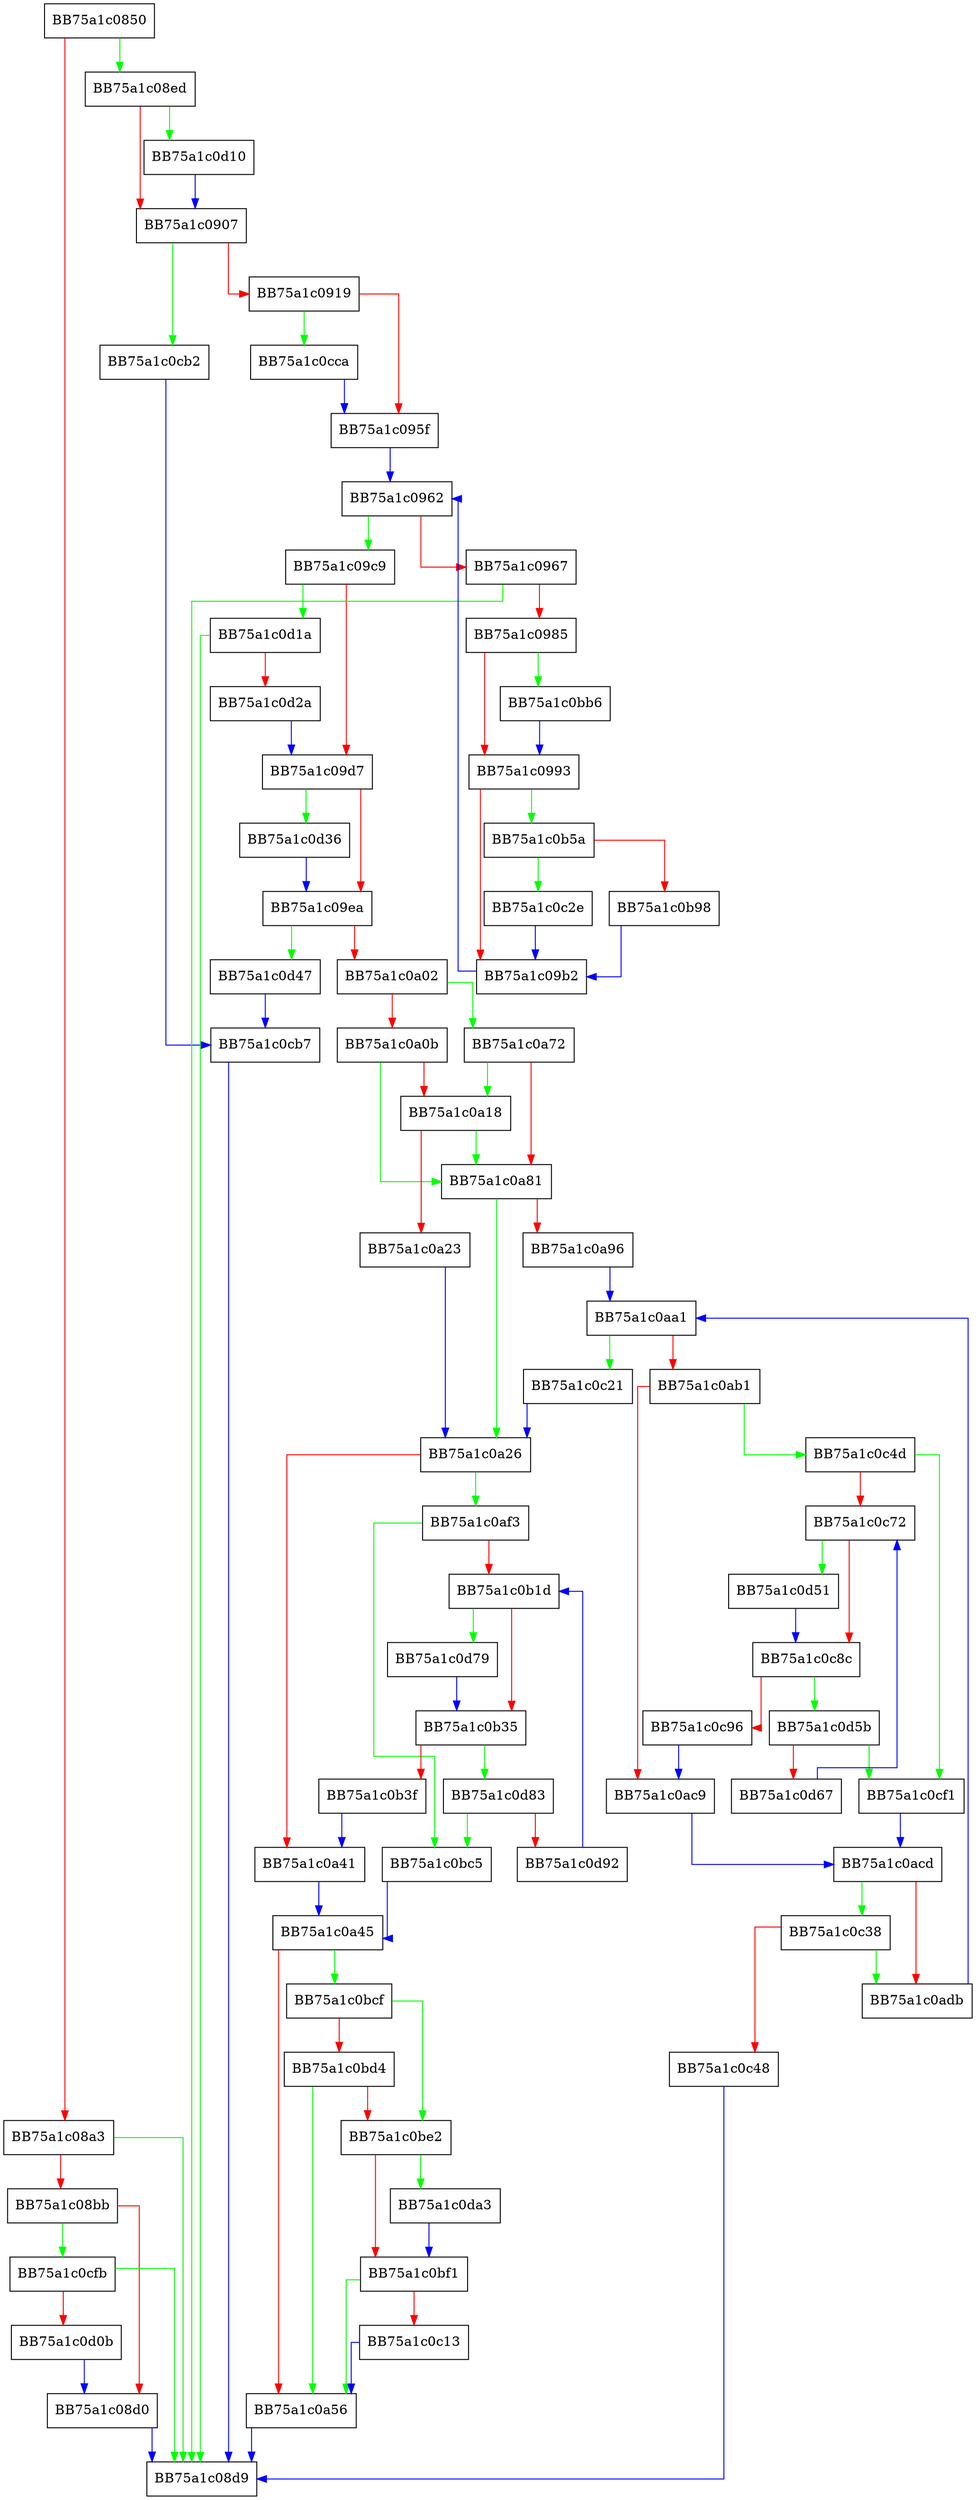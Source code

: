 digraph mmap32 {
  node [shape="box"];
  graph [splines=ortho];
  BB75a1c0850 -> BB75a1c08ed [color="green"];
  BB75a1c0850 -> BB75a1c08a3 [color="red"];
  BB75a1c08a3 -> BB75a1c08d9 [color="green"];
  BB75a1c08a3 -> BB75a1c08bb [color="red"];
  BB75a1c08bb -> BB75a1c0cfb [color="green"];
  BB75a1c08bb -> BB75a1c08d0 [color="red"];
  BB75a1c08d0 -> BB75a1c08d9 [color="blue"];
  BB75a1c08ed -> BB75a1c0d10 [color="green"];
  BB75a1c08ed -> BB75a1c0907 [color="red"];
  BB75a1c0907 -> BB75a1c0cb2 [color="green"];
  BB75a1c0907 -> BB75a1c0919 [color="red"];
  BB75a1c0919 -> BB75a1c0cca [color="green"];
  BB75a1c0919 -> BB75a1c095f [color="red"];
  BB75a1c095f -> BB75a1c0962 [color="blue"];
  BB75a1c0962 -> BB75a1c09c9 [color="green"];
  BB75a1c0962 -> BB75a1c0967 [color="red"];
  BB75a1c0967 -> BB75a1c08d9 [color="green"];
  BB75a1c0967 -> BB75a1c0985 [color="red"];
  BB75a1c0985 -> BB75a1c0bb6 [color="green"];
  BB75a1c0985 -> BB75a1c0993 [color="red"];
  BB75a1c0993 -> BB75a1c0b5a [color="green"];
  BB75a1c0993 -> BB75a1c09b2 [color="red"];
  BB75a1c09b2 -> BB75a1c0962 [color="blue"];
  BB75a1c09c9 -> BB75a1c0d1a [color="green"];
  BB75a1c09c9 -> BB75a1c09d7 [color="red"];
  BB75a1c09d7 -> BB75a1c0d36 [color="green"];
  BB75a1c09d7 -> BB75a1c09ea [color="red"];
  BB75a1c09ea -> BB75a1c0d47 [color="green"];
  BB75a1c09ea -> BB75a1c0a02 [color="red"];
  BB75a1c0a02 -> BB75a1c0a72 [color="green"];
  BB75a1c0a02 -> BB75a1c0a0b [color="red"];
  BB75a1c0a0b -> BB75a1c0a81 [color="green"];
  BB75a1c0a0b -> BB75a1c0a18 [color="red"];
  BB75a1c0a18 -> BB75a1c0a81 [color="green"];
  BB75a1c0a18 -> BB75a1c0a23 [color="red"];
  BB75a1c0a23 -> BB75a1c0a26 [color="blue"];
  BB75a1c0a26 -> BB75a1c0af3 [color="green"];
  BB75a1c0a26 -> BB75a1c0a41 [color="red"];
  BB75a1c0a41 -> BB75a1c0a45 [color="blue"];
  BB75a1c0a45 -> BB75a1c0bcf [color="green"];
  BB75a1c0a45 -> BB75a1c0a56 [color="red"];
  BB75a1c0a56 -> BB75a1c08d9 [color="blue"];
  BB75a1c0a72 -> BB75a1c0a18 [color="green"];
  BB75a1c0a72 -> BB75a1c0a81 [color="red"];
  BB75a1c0a81 -> BB75a1c0a26 [color="green"];
  BB75a1c0a81 -> BB75a1c0a96 [color="red"];
  BB75a1c0a96 -> BB75a1c0aa1 [color="blue"];
  BB75a1c0aa1 -> BB75a1c0c21 [color="green"];
  BB75a1c0aa1 -> BB75a1c0ab1 [color="red"];
  BB75a1c0ab1 -> BB75a1c0c4d [color="green"];
  BB75a1c0ab1 -> BB75a1c0ac9 [color="red"];
  BB75a1c0ac9 -> BB75a1c0acd [color="blue"];
  BB75a1c0acd -> BB75a1c0c38 [color="green"];
  BB75a1c0acd -> BB75a1c0adb [color="red"];
  BB75a1c0adb -> BB75a1c0aa1 [color="blue"];
  BB75a1c0af3 -> BB75a1c0bc5 [color="green"];
  BB75a1c0af3 -> BB75a1c0b1d [color="red"];
  BB75a1c0b1d -> BB75a1c0d79 [color="green"];
  BB75a1c0b1d -> BB75a1c0b35 [color="red"];
  BB75a1c0b35 -> BB75a1c0d83 [color="green"];
  BB75a1c0b35 -> BB75a1c0b3f [color="red"];
  BB75a1c0b3f -> BB75a1c0a41 [color="blue"];
  BB75a1c0b5a -> BB75a1c0c2e [color="green"];
  BB75a1c0b5a -> BB75a1c0b98 [color="red"];
  BB75a1c0b98 -> BB75a1c09b2 [color="blue"];
  BB75a1c0bb6 -> BB75a1c0993 [color="blue"];
  BB75a1c0bc5 -> BB75a1c0a45 [color="blue"];
  BB75a1c0bcf -> BB75a1c0be2 [color="green"];
  BB75a1c0bcf -> BB75a1c0bd4 [color="red"];
  BB75a1c0bd4 -> BB75a1c0a56 [color="green"];
  BB75a1c0bd4 -> BB75a1c0be2 [color="red"];
  BB75a1c0be2 -> BB75a1c0da3 [color="green"];
  BB75a1c0be2 -> BB75a1c0bf1 [color="red"];
  BB75a1c0bf1 -> BB75a1c0a56 [color="green"];
  BB75a1c0bf1 -> BB75a1c0c13 [color="red"];
  BB75a1c0c13 -> BB75a1c0a56 [color="blue"];
  BB75a1c0c21 -> BB75a1c0a26 [color="blue"];
  BB75a1c0c2e -> BB75a1c09b2 [color="blue"];
  BB75a1c0c38 -> BB75a1c0adb [color="green"];
  BB75a1c0c38 -> BB75a1c0c48 [color="red"];
  BB75a1c0c48 -> BB75a1c08d9 [color="blue"];
  BB75a1c0c4d -> BB75a1c0cf1 [color="green"];
  BB75a1c0c4d -> BB75a1c0c72 [color="red"];
  BB75a1c0c72 -> BB75a1c0d51 [color="green"];
  BB75a1c0c72 -> BB75a1c0c8c [color="red"];
  BB75a1c0c8c -> BB75a1c0d5b [color="green"];
  BB75a1c0c8c -> BB75a1c0c96 [color="red"];
  BB75a1c0c96 -> BB75a1c0ac9 [color="blue"];
  BB75a1c0cb2 -> BB75a1c0cb7 [color="blue"];
  BB75a1c0cb7 -> BB75a1c08d9 [color="blue"];
  BB75a1c0cca -> BB75a1c095f [color="blue"];
  BB75a1c0cf1 -> BB75a1c0acd [color="blue"];
  BB75a1c0cfb -> BB75a1c08d9 [color="green"];
  BB75a1c0cfb -> BB75a1c0d0b [color="red"];
  BB75a1c0d0b -> BB75a1c08d0 [color="blue"];
  BB75a1c0d10 -> BB75a1c0907 [color="blue"];
  BB75a1c0d1a -> BB75a1c08d9 [color="green"];
  BB75a1c0d1a -> BB75a1c0d2a [color="red"];
  BB75a1c0d2a -> BB75a1c09d7 [color="blue"];
  BB75a1c0d36 -> BB75a1c09ea [color="blue"];
  BB75a1c0d47 -> BB75a1c0cb7 [color="blue"];
  BB75a1c0d51 -> BB75a1c0c8c [color="blue"];
  BB75a1c0d5b -> BB75a1c0cf1 [color="green"];
  BB75a1c0d5b -> BB75a1c0d67 [color="red"];
  BB75a1c0d67 -> BB75a1c0c72 [color="blue"];
  BB75a1c0d79 -> BB75a1c0b35 [color="blue"];
  BB75a1c0d83 -> BB75a1c0bc5 [color="green"];
  BB75a1c0d83 -> BB75a1c0d92 [color="red"];
  BB75a1c0d92 -> BB75a1c0b1d [color="blue"];
  BB75a1c0da3 -> BB75a1c0bf1 [color="blue"];
}